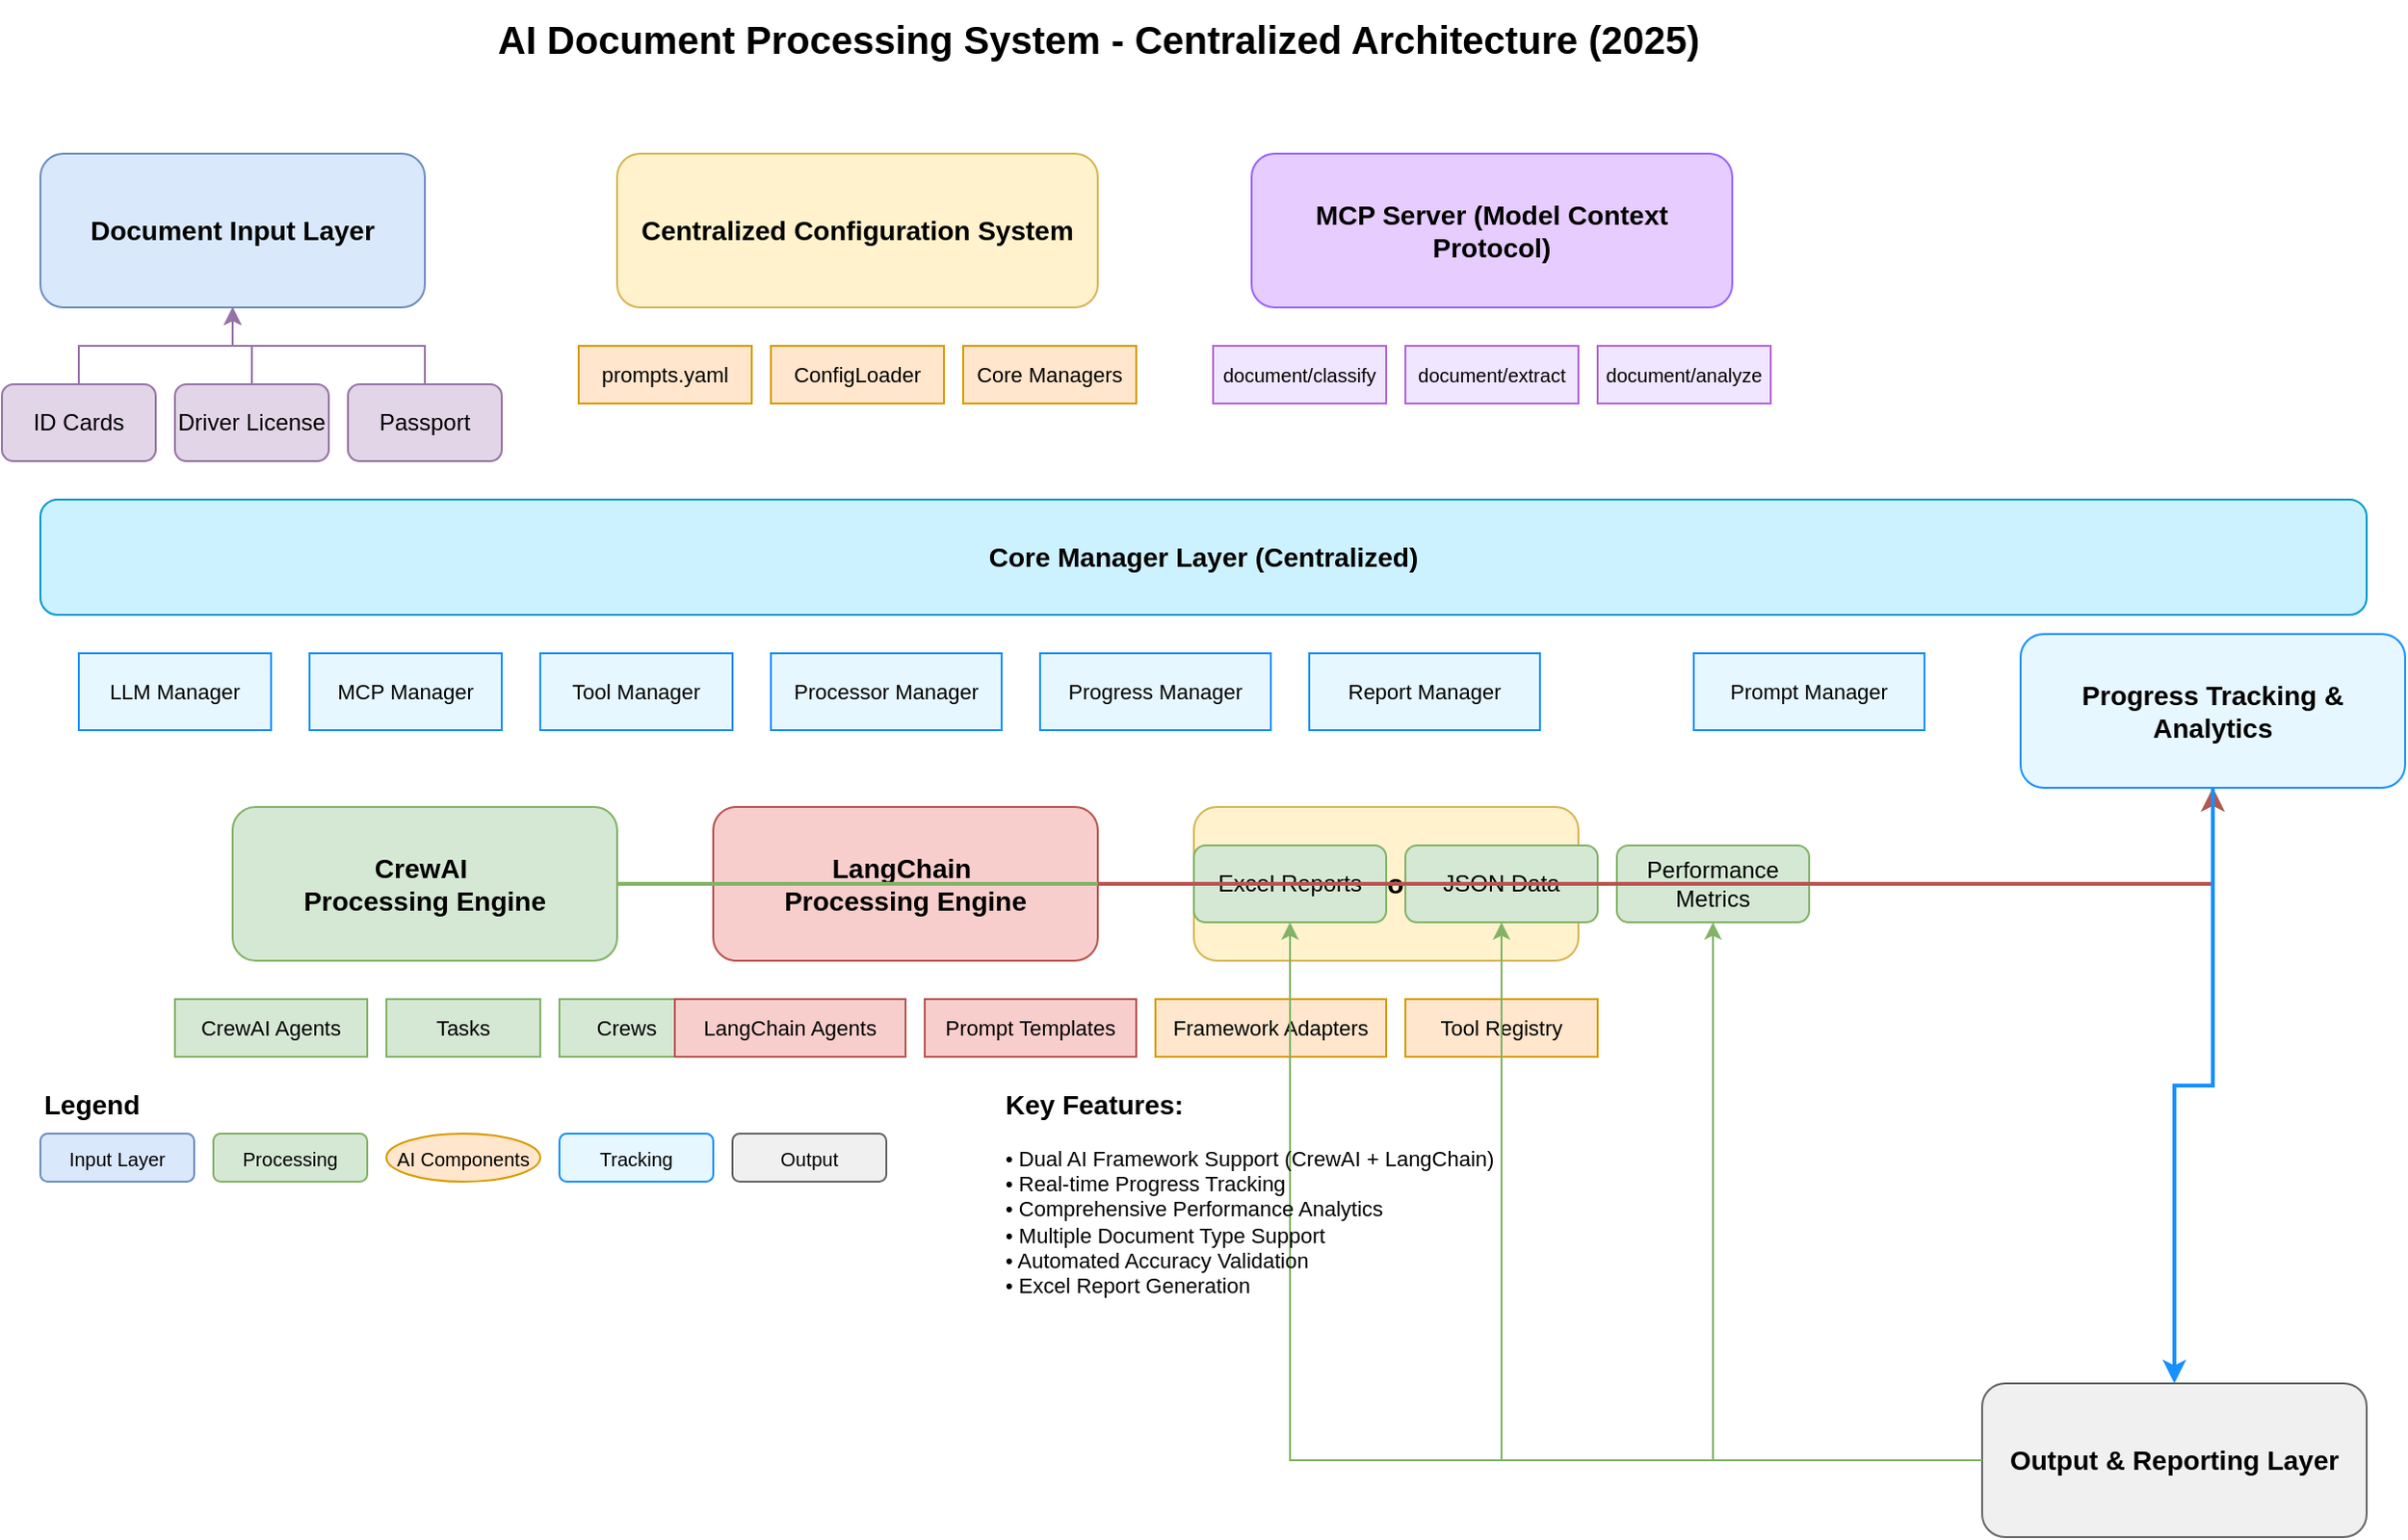<mxfile>
    <diagram name="High Level Architecture" id="high-level-arch">
        <mxGraphModel dx="907" dy="725" grid="1" gridSize="10" guides="1" tooltips="1" connect="1" arrows="1" fold="1" page="1" pageScale="1" pageWidth="1169" pageHeight="827" math="0" shadow="0">
            <root>
                <mxCell id="0"/>
                <mxCell id="1" parent="0"/>
                <mxCell id="title" value="AI Document Processing System - Centralized Architecture (2025)" style="text;strokeColor=none;fillColor=none;html=1;fontSize=20;fontStyle=1;verticalAlign=middle;align=center;" parent="1" vertex="1">
                    <mxGeometry x="200" y="20" width="800" height="40" as="geometry"/>
                </mxCell>
                <mxCell id="input-layer" value="Document Input Layer" style="rounded=1;whiteSpace=wrap;html=1;fillColor=#dae8fc;strokeColor=#6c8ebf;fontSize=14;fontStyle=1;" parent="1" vertex="1">
                    <mxGeometry x="50" y="100" width="200" height="80" as="geometry"/>
                </mxCell>
                <mxCell id="id-card" value="ID Cards" style="rounded=1;whiteSpace=wrap;html=1;fillColor=#e1d5e7;strokeColor=#9673a6;" parent="1" vertex="1">
                    <mxGeometry x="30" y="220" width="80" height="40" as="geometry"/>
                </mxCell>
                <mxCell id="driver-license" value="Driver License" style="rounded=1;whiteSpace=wrap;html=1;fillColor=#e1d5e7;strokeColor=#9673a6;" parent="1" vertex="1">
                    <mxGeometry x="120" y="220" width="80" height="40" as="geometry"/>
                </mxCell>
                <mxCell id="passport" value="Passport" style="rounded=1;whiteSpace=wrap;html=1;fillColor=#e1d5e7;strokeColor=#9673a6;" parent="1" vertex="1">
                    <mxGeometry x="210" y="220" width="80" height="40" as="geometry"/>
                </mxCell>
                <mxCell id="config-system" value="Centralized Configuration System" style="rounded=1;whiteSpace=wrap;html=1;fillColor=#fff2cc;strokeColor=#d6b656;fontSize=14;fontStyle=1;" vertex="1" parent="1">
                    <mxGeometry x="350" y="100" width="250" height="80" as="geometry"/>
                </mxCell>
                <mxCell id="yaml-config" value="prompts.yaml" style="rounded=0;whiteSpace=wrap;html=1;fillColor=#ffe6cc;strokeColor=#d79b00;fontSize=11;" vertex="1" parent="1">
                    <mxGeometry x="330" y="200" width="90" height="30" as="geometry"/>
                </mxCell>
                <mxCell id="config-loader" value="ConfigLoader" style="rounded=0;whiteSpace=wrap;html=1;fillColor=#ffe6cc;strokeColor=#d79b00;fontSize=11;" vertex="1" parent="1">
                    <mxGeometry x="430" y="200" width="90" height="30" as="geometry"/>
                </mxCell>
                <mxCell id="manager-core" value="Core Managers" style="rounded=0;whiteSpace=wrap;html=1;fillColor=#ffe6cc;strokeColor=#d79b00;fontSize=11;" vertex="1" parent="1">
                    <mxGeometry x="530" y="200" width="90" height="30" as="geometry"/>
                </mxCell>
                <mxCell id="mcp-server" value="MCP Server (Model Context Protocol)" style="rounded=1;whiteSpace=wrap;html=1;fillColor=#e6ccff;strokeColor=#9966ff;fontSize=14;fontStyle=1;" vertex="1" parent="1">
                    <mxGeometry x="680" y="100" width="250" height="80" as="geometry"/>
                </mxCell>
                <mxCell id="document-classify" value="document/classify" style="rounded=0;whiteSpace=wrap;html=1;fillColor=#f0e6ff;strokeColor=#b366d9;fontSize=10;" vertex="1" parent="1">
                    <mxGeometry x="660" y="200" width="90" height="30" as="geometry"/>
                </mxCell>
                <mxCell id="document-extract" value="document/extract" style="rounded=0;whiteSpace=wrap;html=1;fillColor=#f0e6ff;strokeColor=#b366d9;fontSize=10;" vertex="1" parent="1">
                    <mxGeometry x="760" y="200" width="90" height="30" as="geometry"/>
                </mxCell>
                <mxCell id="document-analyze" value="document/analyze" style="rounded=0;whiteSpace=wrap;html=1;fillColor=#f0e6ff;strokeColor=#b366d9;fontSize=10;" vertex="1" parent="1">
                    <mxGeometry x="860" y="200" width="90" height="30" as="geometry"/>
                </mxCell>
                <mxCell id="manager-layer" value="Core Manager Layer (Centralized)" style="rounded=1;whiteSpace=wrap;html=1;fillColor=#ccf2ff;strokeColor=#0099cc;fontSize=14;fontStyle=1;" vertex="1" parent="1">
                    <mxGeometry x="50" y="280" width="1210" height="60" as="geometry"/>
                </mxCell>
                <mxCell id="llm-manager" value="LLM Manager" style="rounded=0;whiteSpace=wrap;html=1;fillColor=#e6f7ff;strokeColor=#1890ff;fontSize=11;" vertex="1" parent="1">
                    <mxGeometry x="70" y="360" width="100" height="40" as="geometry"/>
                </mxCell>
                <mxCell id="mcp-manager" value="MCP Manager" style="rounded=0;whiteSpace=wrap;html=1;fillColor=#e6f7ff;strokeColor=#1890ff;fontSize=11;" vertex="1" parent="1">
                    <mxGeometry x="190" y="360" width="100" height="40" as="geometry"/>
                </mxCell>
                <mxCell id="tool-manager" value="Tool Manager" style="rounded=0;whiteSpace=wrap;html=1;fillColor=#e6f7ff;strokeColor=#1890ff;fontSize=11;" vertex="1" parent="1">
                    <mxGeometry x="310" y="360" width="100" height="40" as="geometry"/>
                </mxCell>
                <mxCell id="processor-manager" value="Processor Manager" style="rounded=0;whiteSpace=wrap;html=1;fillColor=#e6f7ff;strokeColor=#1890ff;fontSize=11;" vertex="1" parent="1">
                    <mxGeometry x="430" y="360" width="120" height="40" as="geometry"/>
                </mxCell>
                <mxCell id="progress-manager" value="Progress Manager" style="rounded=0;whiteSpace=wrap;html=1;fillColor=#e6f7ff;strokeColor=#1890ff;fontSize=11;" vertex="1" parent="1">
                    <mxGeometry x="570" y="360" width="120" height="40" as="geometry"/>
                </mxCell>
                <mxCell id="report-manager" value="Report Manager" style="rounded=0;whiteSpace=wrap;html=1;fillColor=#e6f7ff;strokeColor=#1890ff;fontSize=11;" vertex="1" parent="1">
                    <mxGeometry x="710" y="360" width="120" height="40" as="geometry"/>
                </mxCell>
                <mxCell id="prompt-manager" value="Prompt Manager" style="rounded=0;whiteSpace=wrap;html=1;fillColor=#e6f7ff;strokeColor=#1890ff;fontSize=11;" vertex="1" parent="1">
                    <mxGeometry x="910" y="360" width="120" height="40" as="geometry"/>
                </mxCell>
                <mxCell id="crewai-engine" value="CrewAI&amp;nbsp;&lt;div&gt;Processing Engine&lt;/div&gt;" style="rounded=1;whiteSpace=wrap;html=1;fillColor=#d5e8d4;strokeColor=#82b366;fontSize=14;fontStyle=1;" parent="1" vertex="1">
                    <mxGeometry x="150" y="440" width="200" height="80" as="geometry"/>
                </mxCell>
                <mxCell id="langchain-engine" value="LangChain&amp;nbsp;&lt;div&gt;Processing Engine&lt;/div&gt;" style="rounded=1;whiteSpace=wrap;html=1;fillColor=#f8cecc;strokeColor=#b85450;fontSize=14;fontStyle=1;" parent="1" vertex="1">
                    <mxGeometry x="400" y="440" width="200" height="80" as="geometry"/>
                </mxCell>
                <mxCell id="unified-tools" value="Unified Tool System" style="rounded=1;whiteSpace=wrap;html=1;fillColor=#fff2cc;strokeColor=#d6b656;fontSize=14;fontStyle=1;" vertex="1" parent="1">
                    <mxGeometry x="650" y="440" width="200" height="80" as="geometry"/>
                </mxCell>
                <mxCell id="crewai-agents" value="CrewAI Agents" style="rounded=0;whiteSpace=wrap;html=1;fillColor=#d5e8d4;strokeColor=#82b366;fontSize=11;" vertex="1" parent="1">
                    <mxGeometry x="120" y="540" width="100" height="30" as="geometry"/>
                </mxCell>
                <mxCell id="crewai-tasks" value="Tasks" style="rounded=0;whiteSpace=wrap;html=1;fillColor=#d5e8d4;strokeColor=#82b366;fontSize=11;" vertex="1" parent="1">
                    <mxGeometry x="230" y="540" width="80" height="30" as="geometry"/>
                </mxCell>
                <mxCell id="crewai-crew" value="Crews" style="rounded=0;whiteSpace=wrap;html=1;fillColor=#d5e8d4;strokeColor=#82b366;fontSize=11;" vertex="1" parent="1">
                    <mxGeometry x="320" y="540" width="70" height="30" as="geometry"/>
                </mxCell>
                <mxCell id="langchain-chains" value="LangChain Agents" style="rounded=0;whiteSpace=wrap;html=1;fillColor=#f8cecc;strokeColor=#b85450;fontSize=11;" vertex="1" parent="1">
                    <mxGeometry x="380" y="540" width="120" height="30" as="geometry"/>
                </mxCell>
                <mxCell id="langchain-prompts" value="Prompt Templates" style="rounded=0;whiteSpace=wrap;html=1;fillColor=#f8cecc;strokeColor=#b85450;fontSize=11;" vertex="1" parent="1">
                    <mxGeometry x="510" y="540" width="110" height="30" as="geometry"/>
                </mxCell>
                <mxCell id="tool-adapters" value="Framework Adapters" style="rounded=0;whiteSpace=wrap;html=1;fillColor=#ffe6cc;strokeColor=#d79b00;fontSize=11;" vertex="1" parent="1">
                    <mxGeometry x="630" y="540" width="120" height="30" as="geometry"/>
                </mxCell>
                <mxCell id="tool-registry" value="Tool Registry" style="rounded=0;whiteSpace=wrap;html=1;fillColor=#ffe6cc;strokeColor=#d79b00;fontSize=11;" vertex="1" parent="1">
                    <mxGeometry x="760" y="540" width="100" height="30" as="geometry"/>
                </mxCell>
                <mxCell id="progress-tracking" value="Progress Tracking &amp; Analytics" style="rounded=1;whiteSpace=wrap;html=1;fillColor=#e6f7ff;strokeColor=#1890ff;fontSize=14;fontStyle=1;" parent="1" vertex="1">
                    <mxGeometry x="1080" y="350" width="200" height="80" as="geometry"/>
                </mxCell>
                <mxCell id="output-layer" value="Output &amp; Reporting Layer" style="rounded=1;whiteSpace=wrap;html=1;fillColor=#f0f0f0;strokeColor=#666666;fontSize=14;fontStyle=1;" parent="1" vertex="1">
                    <mxGeometry x="1060" y="740" width="200" height="80" as="geometry"/>
                </mxCell>
                <mxCell id="excel-reports" value="Excel Reports" style="rounded=1;whiteSpace=wrap;html=1;fillColor=#d5e8d4;strokeColor=#82b366;" parent="1" vertex="1">
                    <mxGeometry x="650" y="460" width="100" height="40" as="geometry"/>
                </mxCell>
                <mxCell id="json-data" value="JSON Data" style="rounded=1;whiteSpace=wrap;html=1;fillColor=#d5e8d4;strokeColor=#82b366;" parent="1" vertex="1">
                    <mxGeometry x="760" y="460" width="100" height="40" as="geometry"/>
                </mxCell>
                <mxCell id="metrics" value="Performance Metrics" style="rounded=1;whiteSpace=wrap;html=1;fillColor=#d5e8d4;strokeColor=#82b366;" parent="1" vertex="1">
                    <mxGeometry x="870" y="460" width="100" height="40" as="geometry"/>
                </mxCell>
                <mxCell id="arrow1" style="edgeStyle=orthogonalEdgeStyle;rounded=0;orthogonalLoop=1;jettySize=auto;html=1;strokeWidth=2;fillColor=#dae8fc;strokeColor=#6c8ebf;" parent="1" source="input-layer" edge="1">
                    <mxGeometry relative="1" as="geometry"/>
                </mxCell>
                <mxCell id="arrow2" style="edgeStyle=orthogonalEdgeStyle;rounded=0;orthogonalLoop=1;jettySize=auto;html=1;strokeWidth=2;fillColor=#fff2cc;strokeColor=#d6b656;" parent="1" target="crewai-engine" edge="1">
                    <mxGeometry relative="1" as="geometry"/>
                </mxCell>
                <mxCell id="arrow3" style="edgeStyle=orthogonalEdgeStyle;rounded=0;orthogonalLoop=1;jettySize=auto;html=1;strokeWidth=2;fillColor=#fff2cc;strokeColor=#d6b656;" parent="1" target="langchain-engine" edge="1">
                    <mxGeometry relative="1" as="geometry"/>
                </mxCell>
                <mxCell id="arrow4" style="edgeStyle=orthogonalEdgeStyle;rounded=0;orthogonalLoop=1;jettySize=auto;html=1;strokeWidth=2;fillColor=#d5e8d4;strokeColor=#82b366;" parent="1" source="crewai-engine" target="progress-tracking" edge="1">
                    <mxGeometry relative="1" as="geometry"/>
                </mxCell>
                <mxCell id="arrow5" style="edgeStyle=orthogonalEdgeStyle;rounded=0;orthogonalLoop=1;jettySize=auto;html=1;strokeWidth=2;fillColor=#f8cecc;strokeColor=#b85450;" parent="1" source="langchain-engine" target="progress-tracking" edge="1">
                    <mxGeometry relative="1" as="geometry"/>
                </mxCell>
                <mxCell id="arrow6" style="edgeStyle=orthogonalEdgeStyle;rounded=0;orthogonalLoop=1;jettySize=auto;html=1;strokeWidth=2;fillColor=#e6f7ff;strokeColor=#1890ff;" parent="1" source="progress-tracking" target="output-layer" edge="1">
                    <mxGeometry relative="1" as="geometry"/>
                </mxCell>
                <mxCell id="doc-arrow1" style="edgeStyle=orthogonalEdgeStyle;rounded=0;orthogonalLoop=1;jettySize=auto;html=1;strokeWidth=1;strokeColor=#9673a6;" parent="1" source="id-card" target="input-layer" edge="1">
                    <mxGeometry relative="1" as="geometry"/>
                </mxCell>
                <mxCell id="doc-arrow2" style="edgeStyle=orthogonalEdgeStyle;rounded=0;orthogonalLoop=1;jettySize=auto;html=1;strokeWidth=1;strokeColor=#9673a6;" parent="1" source="driver-license" target="input-layer" edge="1">
                    <mxGeometry relative="1" as="geometry"/>
                </mxCell>
                <mxCell id="doc-arrow3" style="edgeStyle=orthogonalEdgeStyle;rounded=0;orthogonalLoop=1;jettySize=auto;html=1;strokeWidth=1;strokeColor=#9673a6;" parent="1" source="passport" target="input-layer" edge="1">
                    <mxGeometry relative="1" as="geometry"/>
                </mxCell>
                <mxCell id="out-arrow1" style="edgeStyle=orthogonalEdgeStyle;rounded=0;orthogonalLoop=1;jettySize=auto;html=1;strokeWidth=1;strokeColor=#82b366;" parent="1" source="output-layer" target="excel-reports" edge="1">
                    <mxGeometry relative="1" as="geometry"/>
                </mxCell>
                <mxCell id="out-arrow2" style="edgeStyle=orthogonalEdgeStyle;rounded=0;orthogonalLoop=1;jettySize=auto;html=1;strokeWidth=1;strokeColor=#82b366;" parent="1" source="output-layer" target="json-data" edge="1">
                    <mxGeometry relative="1" as="geometry"/>
                </mxCell>
                <mxCell id="out-arrow3" style="edgeStyle=orthogonalEdgeStyle;rounded=0;orthogonalLoop=1;jettySize=auto;html=1;strokeWidth=1;strokeColor=#82b366;" parent="1" source="output-layer" target="metrics" edge="1">
                    <mxGeometry relative="1" as="geometry"/>
                </mxCell>
                <mxCell id="legend-title" value="Legend" style="text;strokeColor=none;fillColor=none;html=1;fontSize=14;fontStyle=1;verticalAlign=middle;align=left;" parent="1" vertex="1">
                    <mxGeometry x="50" y="580" width="100" height="30" as="geometry"/>
                </mxCell>
                <mxCell id="legend-input" value="Input Layer" style="rounded=1;whiteSpace=wrap;html=1;fillColor=#dae8fc;strokeColor=#6c8ebf;fontSize=10;" parent="1" vertex="1">
                    <mxGeometry x="50" y="610" width="80" height="25" as="geometry"/>
                </mxCell>
                <mxCell id="legend-processing" value="Processing" style="rounded=1;whiteSpace=wrap;html=1;fillColor=#d5e8d4;strokeColor=#82b366;fontSize=10;" parent="1" vertex="1">
                    <mxGeometry x="140" y="610" width="80" height="25" as="geometry"/>
                </mxCell>
                <mxCell id="legend-ai" value="AI Components" style="ellipse;whiteSpace=wrap;html=1;fillColor=#ffe6cc;strokeColor=#d79b00;fontSize=10;" parent="1" vertex="1">
                    <mxGeometry x="230" y="610" width="80" height="25" as="geometry"/>
                </mxCell>
                <mxCell id="legend-tracking" value="Tracking" style="rounded=1;whiteSpace=wrap;html=1;fillColor=#e6f7ff;strokeColor=#1890ff;fontSize=10;" parent="1" vertex="1">
                    <mxGeometry x="320" y="610" width="80" height="25" as="geometry"/>
                </mxCell>
                <mxCell id="legend-output" value="Output" style="rounded=1;whiteSpace=wrap;html=1;fillColor=#f0f0f0;strokeColor=#666666;fontSize=10;" parent="1" vertex="1">
                    <mxGeometry x="410" y="610" width="80" height="25" as="geometry"/>
                </mxCell>
                <mxCell id="features-title" value="Key Features:" style="text;strokeColor=none;fillColor=none;html=1;fontSize=14;fontStyle=1;verticalAlign=middle;align=left;" parent="1" vertex="1">
                    <mxGeometry x="550" y="580" width="120" height="30" as="geometry"/>
                </mxCell>
                <mxCell id="features-text" value="• Dual AI Framework Support (CrewAI + LangChain)&#xa;• Real-time Progress Tracking&#xa;• Comprehensive Performance Analytics&#xa;• Multiple Document Type Support&#xa;• Automated Accuracy Validation&#xa;• Excel Report Generation" style="text;strokeColor=none;fillColor=none;html=1;fontSize=11;verticalAlign=top;align=left;" parent="1" vertex="1">
                    <mxGeometry x="550" y="610" width="400" height="120" as="geometry"/>
                </mxCell>
            </root>
        </mxGraphModel>
    </diagram>
</mxfile>